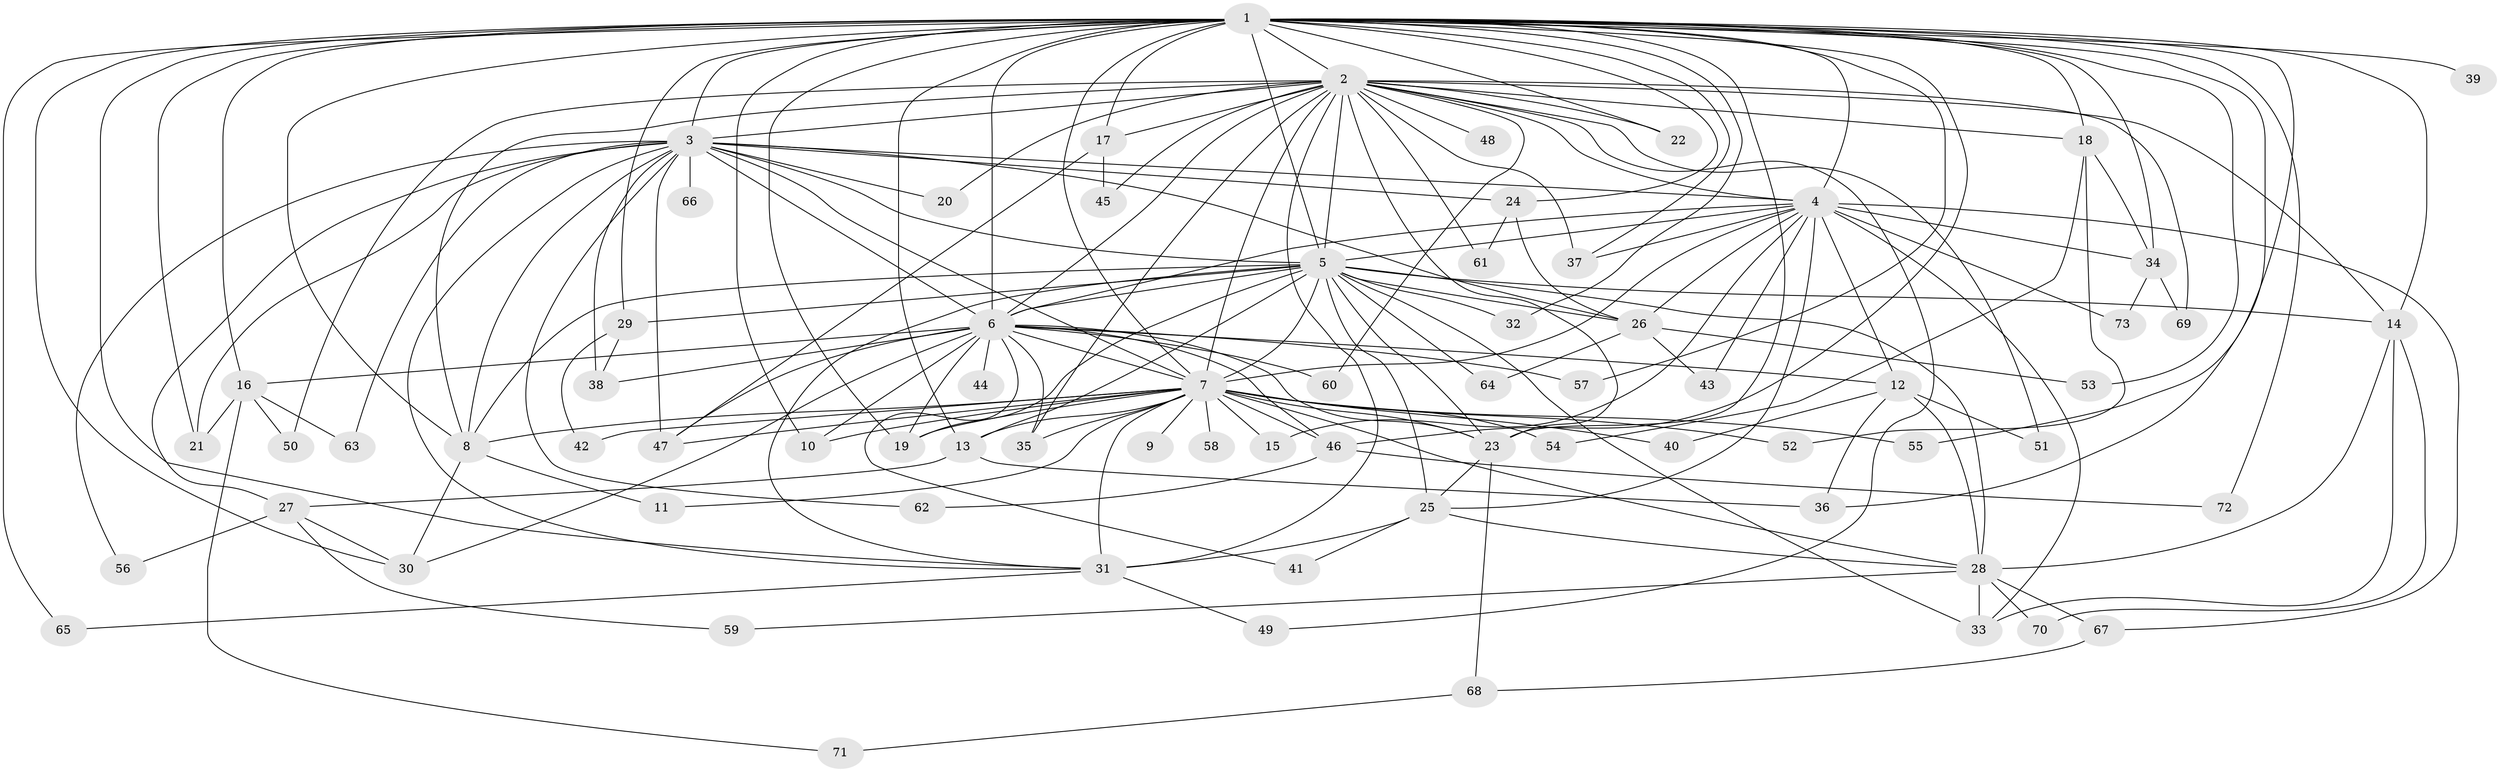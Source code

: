 // original degree distribution, {21: 0.00684931506849315, 18: 0.0136986301369863, 24: 0.0136986301369863, 26: 0.0136986301369863, 22: 0.00684931506849315, 35: 0.00684931506849315, 39: 0.00684931506849315, 4: 0.0958904109589041, 2: 0.5547945205479452, 3: 0.17123287671232876, 6: 0.0273972602739726, 5: 0.0684931506849315, 7: 0.0136986301369863}
// Generated by graph-tools (version 1.1) at 2025/35/03/09/25 02:35:14]
// undirected, 73 vertices, 181 edges
graph export_dot {
graph [start="1"]
  node [color=gray90,style=filled];
  1;
  2;
  3;
  4;
  5;
  6;
  7;
  8;
  9;
  10;
  11;
  12;
  13;
  14;
  15;
  16;
  17;
  18;
  19;
  20;
  21;
  22;
  23;
  24;
  25;
  26;
  27;
  28;
  29;
  30;
  31;
  32;
  33;
  34;
  35;
  36;
  37;
  38;
  39;
  40;
  41;
  42;
  43;
  44;
  45;
  46;
  47;
  48;
  49;
  50;
  51;
  52;
  53;
  54;
  55;
  56;
  57;
  58;
  59;
  60;
  61;
  62;
  63;
  64;
  65;
  66;
  67;
  68;
  69;
  70;
  71;
  72;
  73;
  1 -- 2 [weight=4.0];
  1 -- 3 [weight=3.0];
  1 -- 4 [weight=3.0];
  1 -- 5 [weight=7.0];
  1 -- 6 [weight=3.0];
  1 -- 7 [weight=5.0];
  1 -- 8 [weight=1.0];
  1 -- 10 [weight=1.0];
  1 -- 13 [weight=1.0];
  1 -- 14 [weight=2.0];
  1 -- 16 [weight=2.0];
  1 -- 17 [weight=1.0];
  1 -- 18 [weight=1.0];
  1 -- 19 [weight=1.0];
  1 -- 21 [weight=1.0];
  1 -- 22 [weight=2.0];
  1 -- 23 [weight=3.0];
  1 -- 24 [weight=1.0];
  1 -- 29 [weight=2.0];
  1 -- 30 [weight=1.0];
  1 -- 31 [weight=1.0];
  1 -- 32 [weight=3.0];
  1 -- 34 [weight=2.0];
  1 -- 36 [weight=2.0];
  1 -- 37 [weight=1.0];
  1 -- 39 [weight=1.0];
  1 -- 46 [weight=2.0];
  1 -- 53 [weight=1.0];
  1 -- 55 [weight=1.0];
  1 -- 57 [weight=1.0];
  1 -- 65 [weight=1.0];
  1 -- 72 [weight=1.0];
  2 -- 3 [weight=3.0];
  2 -- 4 [weight=3.0];
  2 -- 5 [weight=4.0];
  2 -- 6 [weight=3.0];
  2 -- 7 [weight=2.0];
  2 -- 8 [weight=1.0];
  2 -- 14 [weight=2.0];
  2 -- 17 [weight=1.0];
  2 -- 18 [weight=2.0];
  2 -- 20 [weight=1.0];
  2 -- 22 [weight=1.0];
  2 -- 23 [weight=1.0];
  2 -- 31 [weight=1.0];
  2 -- 35 [weight=1.0];
  2 -- 37 [weight=1.0];
  2 -- 45 [weight=1.0];
  2 -- 48 [weight=1.0];
  2 -- 49 [weight=1.0];
  2 -- 50 [weight=1.0];
  2 -- 51 [weight=1.0];
  2 -- 60 [weight=1.0];
  2 -- 61 [weight=1.0];
  2 -- 69 [weight=1.0];
  3 -- 4 [weight=1.0];
  3 -- 5 [weight=2.0];
  3 -- 6 [weight=1.0];
  3 -- 7 [weight=1.0];
  3 -- 8 [weight=1.0];
  3 -- 20 [weight=1.0];
  3 -- 21 [weight=1.0];
  3 -- 24 [weight=1.0];
  3 -- 26 [weight=1.0];
  3 -- 27 [weight=1.0];
  3 -- 31 [weight=1.0];
  3 -- 38 [weight=1.0];
  3 -- 47 [weight=1.0];
  3 -- 56 [weight=1.0];
  3 -- 62 [weight=1.0];
  3 -- 63 [weight=1.0];
  3 -- 66 [weight=1.0];
  4 -- 5 [weight=2.0];
  4 -- 6 [weight=1.0];
  4 -- 7 [weight=1.0];
  4 -- 12 [weight=1.0];
  4 -- 15 [weight=1.0];
  4 -- 25 [weight=2.0];
  4 -- 26 [weight=1.0];
  4 -- 33 [weight=1.0];
  4 -- 34 [weight=1.0];
  4 -- 37 [weight=1.0];
  4 -- 43 [weight=1.0];
  4 -- 67 [weight=1.0];
  4 -- 73 [weight=1.0];
  5 -- 6 [weight=2.0];
  5 -- 7 [weight=2.0];
  5 -- 8 [weight=1.0];
  5 -- 13 [weight=2.0];
  5 -- 14 [weight=2.0];
  5 -- 19 [weight=1.0];
  5 -- 23 [weight=5.0];
  5 -- 25 [weight=1.0];
  5 -- 26 [weight=1.0];
  5 -- 28 [weight=1.0];
  5 -- 29 [weight=1.0];
  5 -- 31 [weight=1.0];
  5 -- 32 [weight=1.0];
  5 -- 33 [weight=1.0];
  5 -- 64 [weight=1.0];
  6 -- 7 [weight=2.0];
  6 -- 10 [weight=1.0];
  6 -- 12 [weight=1.0];
  6 -- 16 [weight=1.0];
  6 -- 19 [weight=2.0];
  6 -- 23 [weight=1.0];
  6 -- 30 [weight=1.0];
  6 -- 35 [weight=1.0];
  6 -- 38 [weight=1.0];
  6 -- 41 [weight=1.0];
  6 -- 44 [weight=1.0];
  6 -- 46 [weight=1.0];
  6 -- 47 [weight=1.0];
  6 -- 57 [weight=1.0];
  6 -- 60 [weight=1.0];
  7 -- 8 [weight=1.0];
  7 -- 9 [weight=1.0];
  7 -- 10 [weight=1.0];
  7 -- 11 [weight=1.0];
  7 -- 13 [weight=1.0];
  7 -- 15 [weight=1.0];
  7 -- 19 [weight=1.0];
  7 -- 23 [weight=1.0];
  7 -- 28 [weight=1.0];
  7 -- 31 [weight=2.0];
  7 -- 35 [weight=1.0];
  7 -- 40 [weight=1.0];
  7 -- 42 [weight=1.0];
  7 -- 46 [weight=1.0];
  7 -- 47 [weight=1.0];
  7 -- 52 [weight=1.0];
  7 -- 54 [weight=1.0];
  7 -- 55 [weight=1.0];
  7 -- 58 [weight=1.0];
  8 -- 11 [weight=1.0];
  8 -- 30 [weight=1.0];
  12 -- 28 [weight=1.0];
  12 -- 36 [weight=1.0];
  12 -- 40 [weight=1.0];
  12 -- 51 [weight=1.0];
  13 -- 27 [weight=1.0];
  13 -- 36 [weight=1.0];
  14 -- 28 [weight=1.0];
  14 -- 33 [weight=1.0];
  14 -- 70 [weight=1.0];
  16 -- 21 [weight=1.0];
  16 -- 50 [weight=1.0];
  16 -- 63 [weight=1.0];
  16 -- 71 [weight=1.0];
  17 -- 45 [weight=1.0];
  17 -- 47 [weight=1.0];
  18 -- 34 [weight=1.0];
  18 -- 52 [weight=1.0];
  18 -- 54 [weight=1.0];
  23 -- 25 [weight=1.0];
  23 -- 68 [weight=1.0];
  24 -- 26 [weight=1.0];
  24 -- 61 [weight=1.0];
  25 -- 28 [weight=1.0];
  25 -- 31 [weight=1.0];
  25 -- 41 [weight=1.0];
  26 -- 43 [weight=1.0];
  26 -- 53 [weight=1.0];
  26 -- 64 [weight=1.0];
  27 -- 30 [weight=1.0];
  27 -- 56 [weight=1.0];
  27 -- 59 [weight=1.0];
  28 -- 33 [weight=1.0];
  28 -- 59 [weight=1.0];
  28 -- 67 [weight=1.0];
  28 -- 70 [weight=1.0];
  29 -- 38 [weight=1.0];
  29 -- 42 [weight=1.0];
  31 -- 49 [weight=1.0];
  31 -- 65 [weight=1.0];
  34 -- 69 [weight=1.0];
  34 -- 73 [weight=1.0];
  46 -- 62 [weight=1.0];
  46 -- 72 [weight=1.0];
  67 -- 68 [weight=1.0];
  68 -- 71 [weight=1.0];
}
